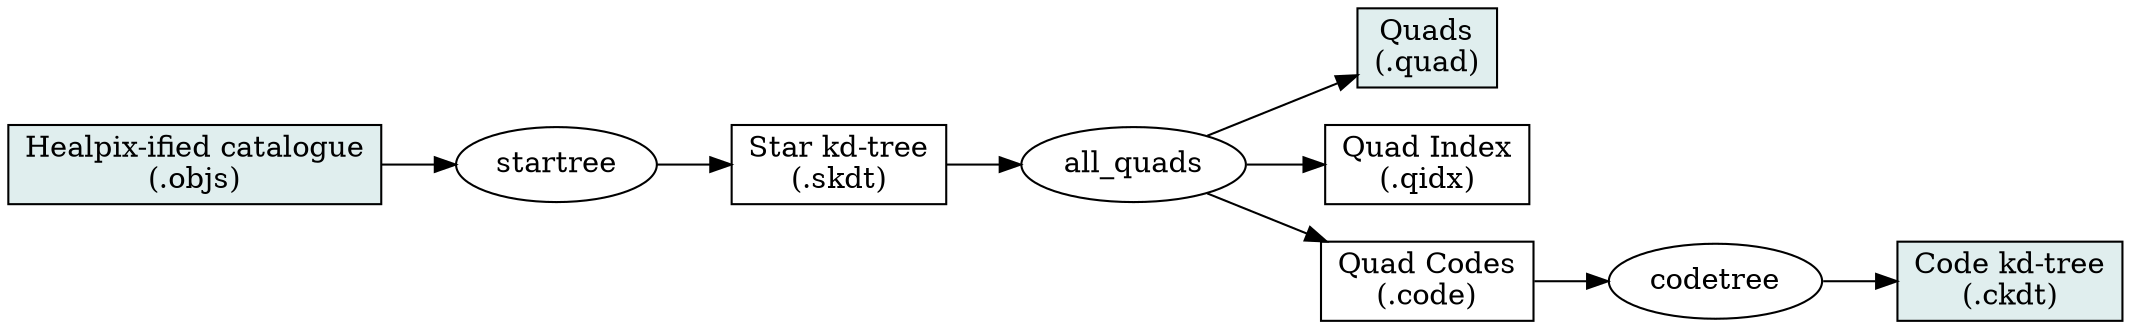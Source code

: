 graph indexpipeline2 {
	graph [ rankdir = LR ];
	node [ shape=box ];
	edge [ dir=forward ];
	node [ style=filled, fillcolor=azure2 ];
	objs [ label="Healpix-ified catalogue\n(.objs)" ];
	ckdt [ label="Code kd-tree\n(.ckdt)" ];
	quad [ label="Quads\n(.quad)" ];
	node [ style="" ];
	skdt [ label="Star kd-tree\n(.skdt)" ];
	qidx [ label="Quad Index\n(.qidx)" ];
	code [ label="Quad Codes\n(.code)" ];

	node [ shape=ellipse ];
	startree [ label="startree" ];
	allquads [ label="all_quads" ];
	codetree [ label="codetree" ];

	objs -- startree
	startree -- skdt
	skdt -- allquads
	allquads -- qidx
	allquads -- code
	allquads -- quad
	code -- codetree
	codetree -- ckdt
}

// render with:
//   dot -Tps2 -o pipeline.ps pipeline.dot
// to get bounding box:
//   gs -q -dNOPAUSE -dBATCH -dTextAlphaBits=4 -dGraphicsAlphaBits=4 -sDEVICE=bbox pipeline.ps
// to render as png:
//   gs -q -dNOPAUSE -dBATCH -dTextAlphaBits=4 -dGraphicsAlphaBits=4 -sDEVICE=png16m -sOutputFile=pipeline.png -g850x162 pipeline.ps
// (where 850x162 is determined by the output of the bounding-box stage)

/*
graph old_indexpipeline {
	node [ shape=box ];
	edge [ dir=forward ];
	objs [ label="Healpix-ified Catalogue\n(.objs)" ];
	skdt [ label="Star kd-tree\n(.skdt)" ];
	objs -- skdt [ label="startree" ];
	qidx [ label="Quad Index\n(.qidx)" ];
	code [ label="Quad Codes\n(.code)" ];
	quad [ label="Quads\n(.quad)" ];
	skdt -- qidx
	skdt -- code
	skdt -- quad [ label="all_quads" ];
	ckdt [ label="Code kd-tree\n(.ckdt)" ];
	code -- ckdt [ label="codetree" ];
}
*/